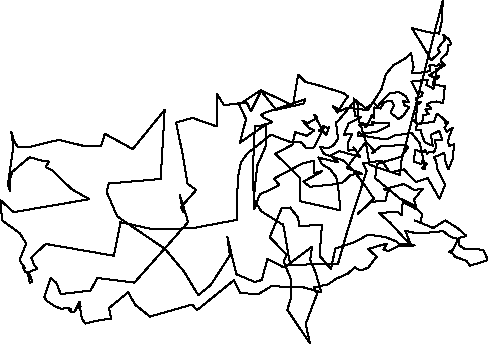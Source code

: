 unitsize(0.001cm);
draw((7810,6053)--(7798,5709));
draw((7798,5709)--(7744,5476));
draw((7744,5476)--(7547,5503));
draw((7547,5503)--(7324,5560));
draw((7324,5560)--(7264,5575));
draw((7264,5575)--(7503,5191));
draw((7503,5191)--(7606,5009));
draw((7606,5009)--(7759,5143));
draw((7759,5143)--(7724,5210));
draw((7724,5210)--(7802,5317));
draw((7802,5317)--(7848,5358));
draw((7848,5358)--(7821,5457));
draw((7821,5457)--(7874,5405));
draw((7874,5405)--(7883,5408));
draw((7883,5408)--(7927,5365));
draw((7927,5365)--(7962,5287));
draw((7962,5287)--(7913,5280));
draw((7913,5280)--(7890,5130));
draw((7890,5130)--(7790,5038));
draw((7790,5038)--(7772,4989));
draw((7772,4989)--(7846,4923));
draw((7846,4923)--(7777,4869));
draw((7777,4869)--(7700,4854));
draw((7700,4854)--(7698,4745));
draw((7698,4745)--(7647,4504));
draw((7647,4504)--(7520,4572));
draw((7520,4572)--(7547,4664));
draw((7547,4664)--(7259,4630));
draw((7259,4630)--(7338,4481));
draw((7338,4481)--(7364,4427));
draw((7364,4427)--(7399,4467));
draw((7399,4467)--(7458,4428));
draw((7458,4428)--(7443,4375));
draw((7443,4375)--(7333,4335));
draw((7333,4335)--(7360,4275));
draw((7360,4275)--(7432,4265));
draw((7432,4265)--(7349,4219));
draw((7349,4219)--(7355,4151));
draw((7355,4151)--(7344,4046));
draw((7344,4046)--(7345,3951));
draw((7345,3951)--(7271,3948));
draw((7271,3948)--(7388,3879));
draw((7388,3879)--(7449,3911));
draw((7449,3911)--(7466,4037));
draw((7466,4037)--(7562,4058));
draw((7562,4058)--(7506,4138));
draw((7506,4138)--(7541,4141));
draw((7541,4141)--(7604,4146));
draw((7604,4146)--(7601,4171));
draw((7601,4171)--(7549,4208));
draw((7549,4208)--(7542,4198));
draw((7542,4198)--(7534,4227));
draw((7534,4227)--(7554,4236));
draw((7554,4236)--(7613,4275));
draw((7613,4275)--(7698,4279));
draw((7698,4279)--(7817,4252));
draw((7817,4252)--(7848,4546));
draw((7848,4546)--(7832,4542));
draw((7832,4542)--(7679,4581));
draw((7679,4581)--(7674,4579));
draw((7674,4579)--(7631,4573));
draw((7631,4573)--(7673,4718));
draw((7673,4718)--(7752,4721));
draw((7752,4721)--(7692,4666));
draw((7692,4666)--(7617,4724));
draw((7617,4724)--(7570,4741));
draw((7570,4741)--(7654,4795));
draw((7654,4795)--(7702,4815));
draw((7702,4815)--(7726,4833));
draw((7726,4833)--(7783,4912));
draw((7783,4912)--(7744,4933));
draw((7744,4933)--(7716,4909));
draw((7716,4909)--(7622,4917));
draw((7622,4917)--(7576,4915));
draw((7576,4915)--(7583,4813));
draw((7583,4813)--(7417,4788));
draw((7417,4788)--(7267,4779));
draw((7267,4779)--(7295,4887));
draw((7295,4887)--(7254,5129));
draw((7254,5129)--(7142,5032));
draw((7142,5032)--(6937,4917));
draw((6937,4917)--(6806,4755));
draw((6806,4755)--(6735,4509));
draw((6735,4509)--(6670,4401));
draw((6670,4401)--(6488,4128));
draw((6488,4128)--(6123,4167));
draw((6123,4167)--(6008,4117));
draw((6008,4117)--(5871,4202));
draw((5871,4202)--(5955,4081));
draw((5955,4081)--(6051,4246));
draw((6051,4246)--(6139,4369));
draw((6139,4369)--(6058,4426));
draw((6058,4426)--(5685,4546));
draw((5685,4546)--(5387,4623));
draw((5387,4623)--(5259,4751));
draw((5259,4751)--(5168,4208));
draw((5168,4208)--(4602,4478));
draw((4602,4478)--(4217,4224));
draw((4217,4224)--(4342,3966));
draw((4342,3966)--(4293,3788));
draw((4293,3788)--(4232,3551));
draw((4232,3551)--(4694,3877));
draw((4694,3877)--(4694,3502));
draw((4694,3502)--(4537,3143));
draw((4537,3143)--(4476,2555));
draw((4476,2555)--(4612,2341));
draw((4612,2341)--(4959,2123));
draw((4959,2123)--(4996,2115));
draw((4996,2115)--(5114,1430));
draw((5114,1430)--(5098,1394));
draw((5098,1394)--(5964,1421));
draw((5964,1421)--(6139,2032));
draw((6139,2032)--(6468,3050));
draw((6468,3050)--(6402,3190));
draw((6402,3190)--(6731,3234));
draw((6731,3234)--(6881,3029));
draw((6881,3029)--(7131,3081));
draw((7131,3081)--(7238,2957));
draw((7238,2957)--(7346,2858));
draw((7346,2858)--(7543,2929));
draw((7543,2929)--(7753,2564));
draw((7753,2564)--(7851,2809));
draw((7851,2809)--(7715,3086));
draw((7715,3086)--(7695,3220));
draw((7695,3220)--(7657,3301));
draw((7657,3301)--(7747,3329));
draw((7747,3329)--(7838,3375));
draw((7838,3375)--(7861,3216));
draw((7861,3216)--(7909,3080));
draw((7909,3080)--(7989,3271));
draw((7989,3271)--(8001,3418));
draw((8001,3418)--(8013,3523));
draw((8013,3523)--(7919,3496));
draw((7919,3496)--(7906,3580));
draw((7906,3580)--(7922,3655));
draw((7922,3655)--(7988,3820));
draw((7988,3820)--(7879,3743));
draw((7879,3743)--(7841,3818));
draw((7841,3818)--(7909,3912));
draw((7909,3912)--(7844,3902));
draw((7844,3902)--(7872,3922));
draw((7872,3922)--(7805,3991));
draw((7805,3991)--(7705,4065));
draw((7705,4065)--(7660,3924));
draw((7660,3924)--(7351,3877));
draw((7351,3877)--(7342,3775));
draw((7342,3775)--(7423,3776));
draw((7423,3776)--(7429,3737));
draw((7429,3737)--(7492,3560));
draw((7492,3560)--(7633,3499));
draw((7633,3499)--(7603,3690));
draw((7603,3690)--(7750,3760));
draw((7750,3760)--(7803,3598));
draw((7803,3598)--(7667,3608));
draw((7667,3608)--(7696,3486));
draw((7696,3486)--(7654,3377));
draw((7654,3377)--(7582,3396));
draw((7582,3396)--(7533,3358));
draw((7533,3358)--(7494,3430));
draw((7494,3430)--(7475,3388));
draw((7475,3388)--(7422,3390));
draw((7422,3390)--(7321,3429));
draw((7321,3429)--(7316,3360));
draw((7316,3360)--(7299,3219));
draw((7299,3219)--(7434,3173));
draw((7434,3173)--(7453,3229));
draw((7453,3229)--(7532,3175));
draw((7532,3175)--(7440,3100));
draw((7440,3100)--(7503,3086));
draw((7503,3086)--(7452,3339));
draw((7452,3339)--(7408,3534));
draw((7408,3534)--(7370,3588));
draw((7370,3588)--(7331,3634));
draw((7331,3634)--(7262,3725));
draw((7262,3725)--(6958,3678));
draw((6958,3678)--(6833,3618));
draw((6833,3618)--(6798,3610));
draw((6798,3610)--(6365,3679));
draw((6365,3679)--(6317,3673));
draw((6317,3673)--(6327,3745));
draw((6327,3745)--(6426,3656));
draw((6426,3656)--(6376,3819));
draw((6376,3819)--(6340,3870));
draw((6340,3870)--(6425,3867));
draw((6425,3867)--(6454,3821));
draw((6454,3821)--(6537,3982));
draw((6537,3982)--(6557,4047));
draw((6557,4047)--(6603,3982));
draw((6603,3982)--(6607,4173));
draw((6607,4173)--(6713,4154));
draw((6713,4154)--(6779,4273));
draw((6779,4273)--(6911,4296));
draw((6911,4296)--(6947,4209));
draw((6947,4209)--(6891,4075));
draw((6891,4075)--(7037,3965));
draw((7037,3965)--(7124,4039));
draw((7124,4039)--(7216,4180));
draw((7216,4180)--(7128,4215));
draw((7128,4215)--(7111,4288));
draw((7111,4288)--(7207,4270));
draw((7207,4270)--(7160,4370));
draw((7160,4370)--(7037,4446));
draw((7037,4446)--(6868,4418));
draw((6868,4418)--(6740,4282));
draw((6740,4282)--(6660,4193));
draw((6660,4193)--(6589,4256));
draw((6589,4256)--(6524,4207));
draw((6524,4207)--(6450,4160));
draw((6450,4160)--(6237,4332));
draw((6237,4332)--(6259,4030));
draw((6259,4030)--(6366,4002));
draw((6366,4002)--(6150,3888));
draw((6150,3888)--(6120,3821));
draw((6120,3821)--(6069,3695));
draw((6069,3695)--(6207,3700));
draw((6207,3700)--(6140,3558));
draw((6140,3558)--(6148,3413));
draw((6148,3413)--(6265,3426));
draw((6265,3426)--(6235,3471));
draw((6235,3471)--(6360,3301));
draw((6360,3301)--(5987,3402));
draw((5987,3402)--(5841,3328));
draw((5841,3328)--(5960,3207));
draw((5960,3207)--(5697,3269));
draw((5697,3269)--(5619,3291));
draw((5619,3291)--(5679,3171));
draw((5679,3171)--(5821,3086));
draw((5821,3086)--(5930,2948));
draw((5930,2948)--(5963,2789));
draw((5963,2789)--(6007,2359));
draw((6007,2359)--(5296,2520));
draw((5296,2520)--(5291,2929));
draw((5291,2929)--(4857,3359));
draw((4857,3359)--(5160,3517));
draw((5160,3517)--(5207,3742));
draw((5207,3742)--(5417,3673));
draw((5417,3673)--(5541,3769));
draw((5541,3769)--(5457,3808));
draw((5457,3808)--(5336,3943));
draw((5336,3943)--(5427,3894));
draw((5427,3894)--(5597,3993));
draw((5597,3993)--(5543,4042));
draw((5543,4042)--(5671,3807));
draw((5671,3807)--(5751,3681));
draw((5751,3681)--(5803,3824));
draw((5803,3824)--(5778,3813));
draw((5778,3813)--(5706,3844));
draw((5706,3844)--(5720,3823));
draw((5720,3823)--(5621,3768));
draw((5621,3768)--(5678,3742));
draw((5678,3742)--(5540,3468));
draw((5540,3468)--(5400,3461));
draw((5400,3461)--(5315,3557));
draw((5315,3557)--(5316,3554));
draw((5316,3554)--(5111,3569));
draw((5111,3569)--(4965,3622));
draw((4965,3622)--(4780,3694));
draw((4780,3694)--(4364,3362));
draw((4364,3362)--(4252,3206));
draw((4252,3206)--(4196,2929));
draw((4196,2929)--(4174,2190));
draw((4174,2190)--(3390,2043));
draw((3390,2043)--(2694,2026));
draw((2694,2026)--(2126,2150));
draw((2126,2150)--(2011,1558));
draw((2011,1558)--(809,1766));
draw((809,1766)--(552,1526));
draw((552,1526)--(602,1395));
draw((602,1395)--(659,1331));
draw((659,1331)--(478,1256));
draw((478,1256)--(489,1254));
draw((489,1254)--(527,1077));
draw((527,1077)--(572,1108));
draw((572,1108)--(513,1247));
draw((513,1247)--(450,1274));
draw((450,1274)--(413,1338));
draw((413,1338)--(437,1344));
draw((437,1344)--(345,1476));
draw((345,1476)--(464,1773));
draw((464,1773)--(354,1950));
draw((354,1950)--(36,2185));
draw((36,2185)--(10,2537));
draw((10,2537)--(240,2327));
draw((240,2327)--(1575,2555));
draw((1575,2555)--(1263,2734));
draw((1263,2734)--(920,3065));
draw((920,3065)--(806,3123));
draw((806,3123)--(863,3219));
draw((863,3219)--(741,3235));
draw((741,3235)--(525,3297));
draw((525,3297)--(197,3021));
draw((197,3021)--(218,3031));
draw((218,3031)--(174,2901));
draw((174,2901)--(178,2702));
draw((178,2702)--(141,2814));
draw((141,2814)--(226,3415));
draw((226,3415)--(236,3494));
draw((236,3494)--(199,3743));
draw((199,3743)--(250,3578));
draw((250,3578)--(317,3476));
draw((317,3476)--(536,3481));
draw((536,3481)--(952,3583));
draw((952,3583)--(1047,3602));
draw((1047,3602)--(1482,3494));
draw((1482,3494)--(1784,3494));
draw((1784,3494)--(1851,3710));
draw((1851,3710)--(2342,3439));
draw((2342,3439)--(2906,4131));
draw((2906,4131)--(2835,2912));
draw((2835,2912)--(1918,2832));
draw((1918,2832)--(1882,2684));
draw((1882,2684)--(2067,2254));
draw((2067,2254)--(2908,1681));
draw((2908,1681)--(3245,1281));
draw((3245,1281)--(3499,863));
draw((3499,863)--(3719,1043));
draw((3719,1043)--(4056,1564));
draw((4056,1564)--(4012,1886));
draw((4012,1886)--(4170,1232));
draw((4170,1232)--(4500,1093));
draw((4500,1093)--(4619,1132));
draw((4619,1132)--(4719,1504));
draw((4719,1504)--(5010,1351));
draw((5010,1351)--(5068,1390));
draw((5068,1390)--(5506,1719));
draw((5506,1719)--(5472,1482));
draw((5472,1482)--(5571,1255));
draw((5571,1255)--(5666,914));
draw((5666,914)--(5344,1003));
draw((5344,1003)--(5069,998));
draw((5069,998)--(4805,1033));
draw((4805,1033)--(4569,886));
draw((4569,886)--(4244,896));
draw((4244,896)--(4125,1125));
draw((4125,1125)--(3477,599));
draw((3477,599)--(3390,698));
draw((3390,698)--(2647,485));
draw((2647,485)--(2384,695));
draw((2384,695)--(2260,913));
draw((2260,913)--(1926,636));
draw((1926,636)--(1961,445));
draw((1961,445)--(1790,429));
draw((1790,429)--(1503,362));
draw((1503,362)--(1443,459));
draw((1443,459)--(1415,628));
draw((1415,628)--(1361,637));
draw((1361,637)--(1422,658));
draw((1422,658)--(1406,750));
draw((1406,750)--(1322,580));
draw((1322,580)--(1276,559));
draw((1276,559)--(1212,603));
draw((1212,603)--(1253,580));
draw((1253,580)--(1249,600));
draw((1249,600)--(1254,617));
draw((1254,617)--(1213,633));
draw((1213,633)--(1082,625));
draw((1082,625)--(982,659));
draw((982,659)--(834,757));
draw((834,757)--(783,825));
draw((783,825)--(893,1161));
draw((893,1161)--(993,1084));
draw((993,1084)--(1072,883));
draw((1072,883)--(1595,942));
draw((1595,942)--(1721,1165));
draw((1721,1165)--(2372,1084));
draw((2372,1084)--(3319,2151));
draw((3319,2151)--(3174,2627));
draw((3174,2627)--(3233,2329));
draw((3233,2329)--(3189,2411));
draw((3189,2411)--(3461,2718));
draw((3461,2718)--(3307,2833));
draw((3307,2833)--(3229,3312));
draw((3229,3312)--(3108,3908));
draw((3108,3908)--(3396,3990));
draw((3396,3990)--(3824,3838));
draw((3824,3838)--(3832,4410));
draw((3832,4410)--(3950,4215));
draw((3950,4215)--(4354,4262));
draw((4354,4262)--(4427,4109));
draw((4427,4109)--(4606,4468));
draw((4606,4468)--(4871,4132));
draw((4871,4132)--(5356,4241));
draw((5356,4241)--(5385,4318));
draw((5385,4318)--(4679,4084));
draw((4679,4084)--(4634,4054));
draw((4634,4054)--(4607,4049));
draw((4607,4049)--(4655,3992));
draw((4655,3992)--(4806,3914));
draw((4806,3914)--(4574,3843));
draw((4574,3843)--(4496,3844));
draw((4496,3844)--(4458,3007));
draw((4458,3007)--(4488,2378));
draw((4488,2378)--(4584,2643));
draw((4584,2643)--(4763,2720));
draw((4763,2720)--(4929,2803));
draw((4929,2803)--(4898,2840));
draw((4898,2840)--(4831,2917));
draw((4831,2917)--(5342,3188));
draw((5342,3188)--(5539,3235));
draw((5539,3235)--(5531,3011));
draw((5531,3011)--(5677,3049));
draw((5677,3049)--(5650,3023));
draw((5650,3023)--(5350,2867));
draw((5350,2867)--(5470,2774));
draw((5470,2774)--(5881,2817));
draw((5881,2817)--(6044,2848));
draw((6044,2848)--(6190,2985));
draw((6190,2985)--(6387,3008));
draw((6387,3008)--(6113,3101));
draw((6113,3101)--(6453,3567));
draw((6453,3567)--(6623,3389));
draw((6623,3389)--(6570,3371));
draw((6570,3371)--(6713,3488));
draw((6713,3488)--(7141,3514));
draw((7141,3514)--(7199,3469));
draw((7199,3469)--(7076,3302));
draw((7076,3302)--(6656,3181));
draw((6656,3181)--(6617,2928));
draw((6617,2928)--(7049,2570));
draw((7049,2570)--(7267,2466));
draw((7267,2466)--(7448,2291));
draw((7448,2291)--(7418,2139));
draw((7418,2139)--(7315,2181));
draw((7315,2181)--(7643,2048));
draw((7643,2048)--(7856,2181));
draw((7856,2181)--(8080,2039));
draw((8080,2039)--(8229,1905));
draw((8229,1905)--(8101,1876));
draw((8101,1876)--(8098,1746));
draw((8098,1746)--(8184,1685));
draw((8184,1685)--(8525,1664));
draw((8525,1664)--(8594,1510));
draw((8594,1510)--(8605,1479));
draw((8605,1479)--(8292,1383));
draw((8292,1383)--(8228,1471));
draw((8228,1471)--(8038,1535));
draw((8038,1535)--(7973,1606));
draw((7973,1606)--(7926,1627));
draw((7926,1627)--(7985,1657));
draw((7985,1657)--(8080,1835));
draw((8080,1835)--(8063,1860));
draw((8063,1860)--(7989,1876));
draw((7989,1876)--(7905,1921));
draw((7905,1921)--(7822,1992));
draw((7822,1992)--(7416,1953));
draw((7416,1953)--(7352,1952));
draw((7352,1952)--(7152,2000));
draw((7152,2000)--(7240,1762));
draw((7240,1762)--(7314,1739));
draw((7314,1739)--(7035,1733));
draw((7035,1733)--(6932,1683));
draw((6932,1683)--(6854,1640));
draw((6854,1640)--(6765,1663));
draw((6765,1663)--(6826,1774));
draw((6826,1774)--(6496,1678));
draw((6496,1678)--(6651,1534));
draw((6651,1534)--(6621,1513));
draw((6621,1513)--(6494,1347));
draw((6494,1347)--(6379,1302));
draw((6379,1302)--(6378,1314));
draw((6378,1314)--(6359,1298));
draw((6359,1298)--(6258,1354));
draw((6258,1354)--(6136,1243));
draw((6136,1243)--(5930,1151));
draw((5930,1151)--(5788,1053));
draw((5788,1053)--(5532,998));
draw((5532,998)--(5596,892));
draw((5596,892)--(5393,355));
draw((5393,355)--(5469,10));
draw((5469,10)--(5070,605));
draw((5070,605)--(5136,825));
draw((5136,825)--(5140,1018));
draw((5140,1018)--(5139,1124));
draw((5139,1124)--(5005,1458));
draw((5005,1458)--(5060,1577));
draw((5060,1577)--(4759,1883));
draw((4759,1883)--(4973,2406));
draw((4973,2406)--(5117,2409));
draw((5117,2409)--(5260,2230));
draw((5260,2230)--(5277,2078));
draw((5277,2078)--(5681,2109));
draw((5681,2109)--(5637,1558));
draw((5637,1558)--(5840,1325));
draw((5840,1325)--(5914,1682));
draw((5914,1682)--(6252,1795));
draw((6252,1795)--(6493,1931));
draw((6493,1931)--(6803,1886));
draw((6803,1886)--(7004,1805));
draw((7004,1805)--(7046,1757));
draw((7046,1757)--(7218,1773));
draw((7218,1773)--(6885,2138));
draw((6885,2138)--(6686,2312));
draw((6686,2312)--(7015,2333));
draw((7015,2333)--(7087,2274));
draw((7087,2274)--(7104,2510));
draw((7104,2510)--(7351,2376));
draw((7351,2376)--(7304,2550));
draw((7304,2550)--(7458,2741));
draw((7458,2741)--(7309,2717));
draw((7309,2717)--(7125,2823));
draw((7125,2823)--(6766,2732));
draw((6766,2732)--(6848,2712));
draw((6848,2712)--(6800,2532));
draw((6800,2532)--(6547,2506));
draw((6547,2506)--(6307,2295));
draw((6307,2295)--(6597,2563));
draw((6597,2563)--(6422,2820));
draw((6422,2820)--(6204,3099));
draw((6204,3099)--(6050,3242));
draw((6050,3242)--(5719,3352));
draw((5719,3352)--(5649,3472));
draw((5649,3472)--(5796,3459));
draw((5796,3459)--(5887,3508));
draw((5887,3508)--(5965,3624));
draw((5965,3624)--(5926,3912));
draw((5926,3912)--(5964,3935));
draw((5964,3935)--(6241,4268));
draw((6241,4268)--(6304,4294));
draw((6304,4294)--(6312,4126));
draw((6312,4126)--(6333,3909));
draw((6333,3909)--(6577,3858));
draw((6577,3858)--(6567,3922));
draw((6567,3922)--(6602,3920));
draw((6602,3920)--(6621,3891));
draw((6621,3891)--(6862,3892));
draw((6862,3892)--(6864,3854));
draw((6864,3854)--(6652,3742));
draw((6652,3742)--(6427,3717));
draw((6427,3717)--(6518,3165));
draw((6518,3165)--(7055,2981));
draw((7055,2981)--(7082,3235));
draw((7082,3235)--(7810,6053));
